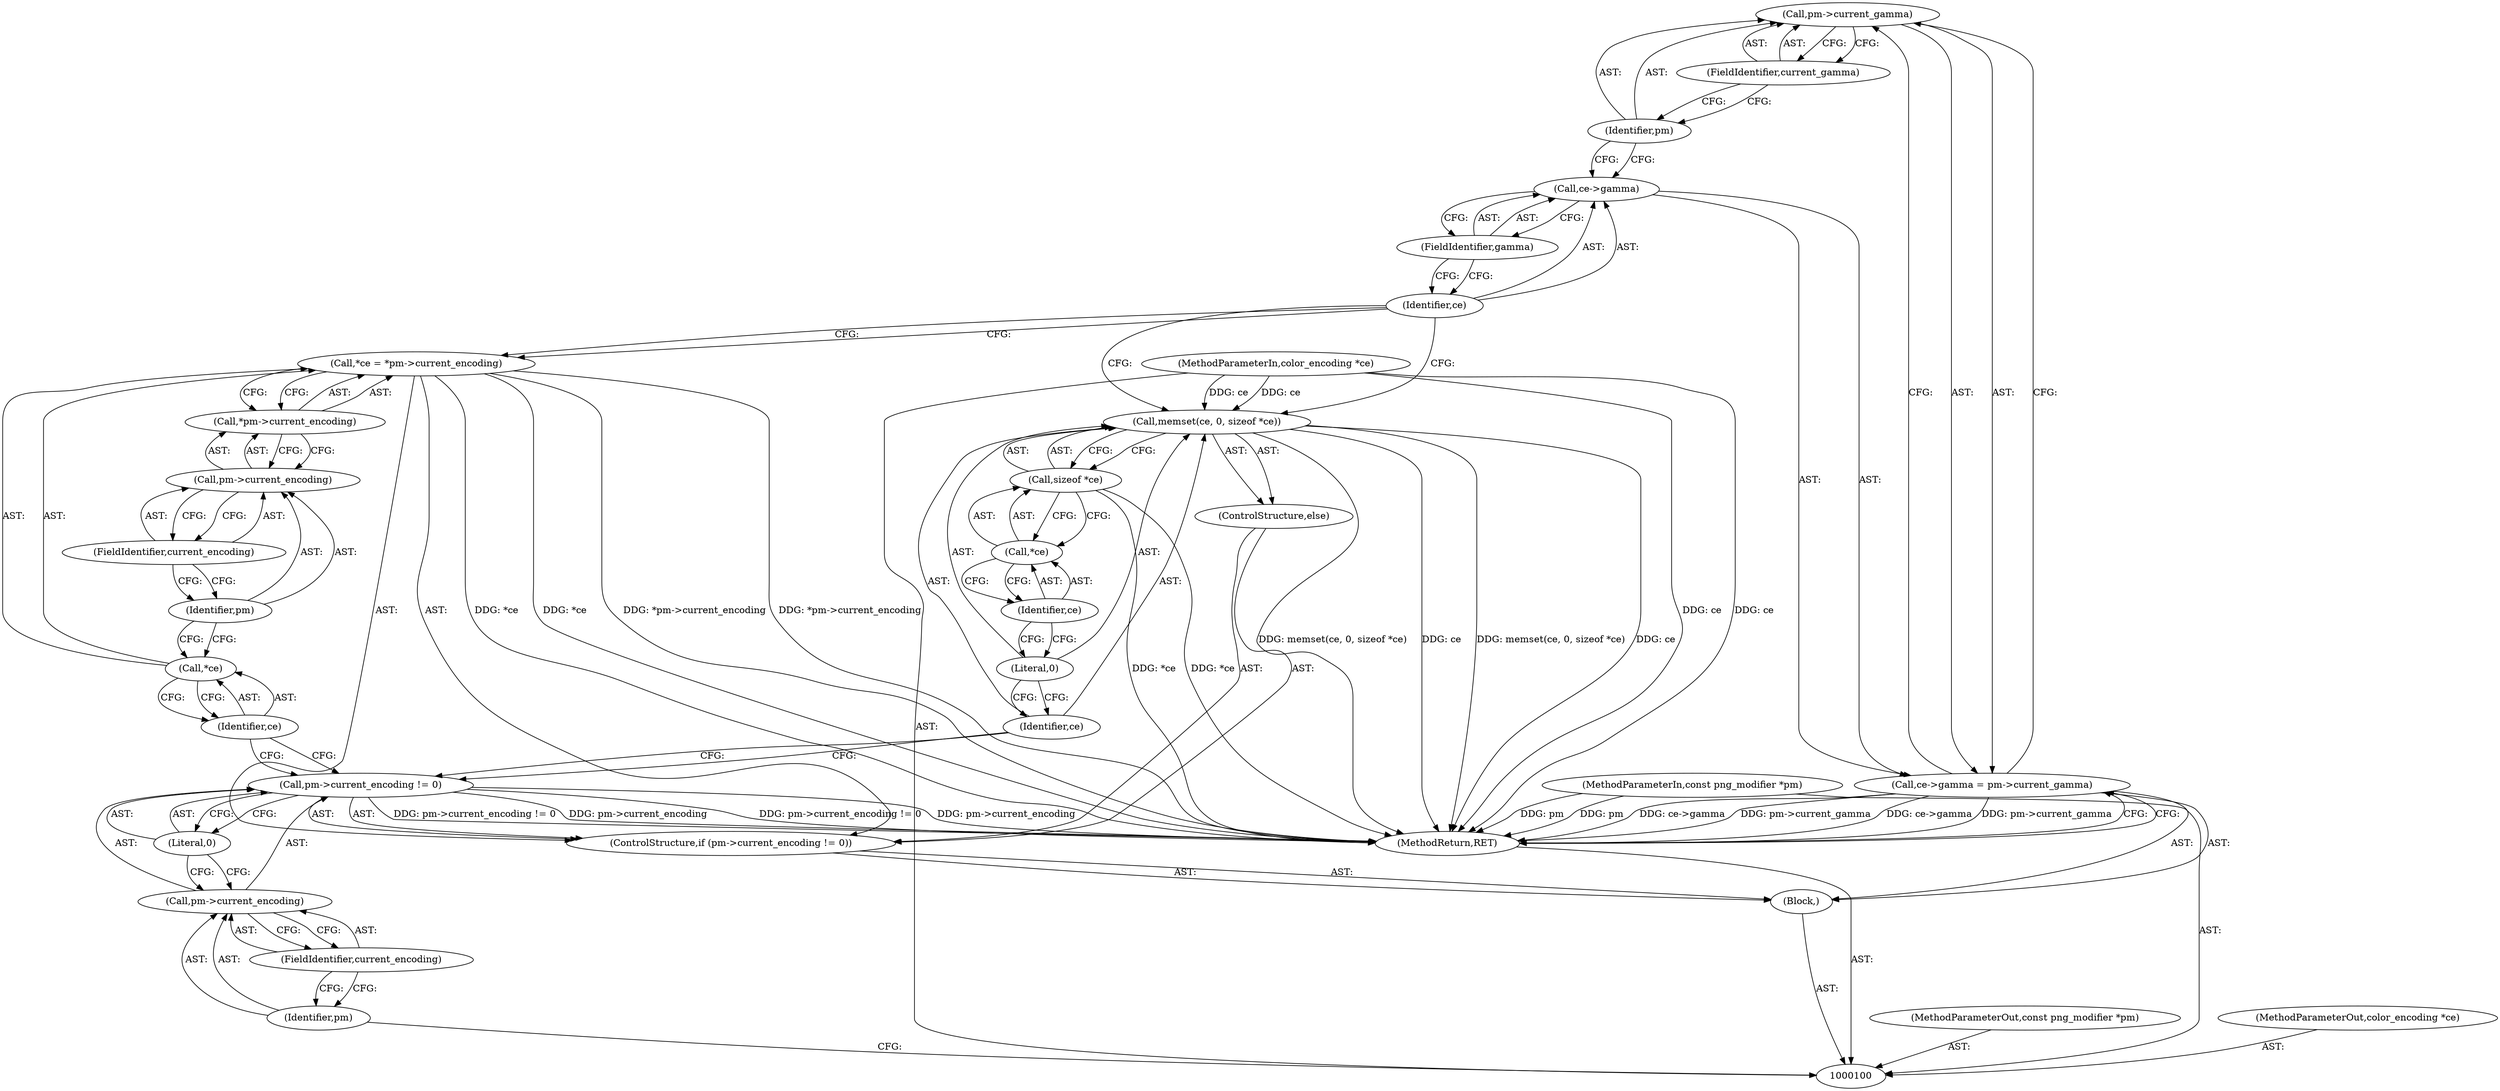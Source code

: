 digraph "0_Android_9d4853418ab2f754c2b63e091c29c5529b8b86ca_103" {
"1000128" [label="(Call,pm->current_gamma)"];
"1000129" [label="(Identifier,pm)"];
"1000130" [label="(FieldIdentifier,current_gamma)"];
"1000124" [label="(Call,ce->gamma = pm->current_gamma)"];
"1000125" [label="(Call,ce->gamma)"];
"1000126" [label="(Identifier,ce)"];
"1000127" [label="(FieldIdentifier,gamma)"];
"1000131" [label="(MethodReturn,RET)"];
"1000101" [label="(MethodParameterIn,const png_modifier *pm)"];
"1000166" [label="(MethodParameterOut,const png_modifier *pm)"];
"1000102" [label="(MethodParameterIn,color_encoding *ce)"];
"1000167" [label="(MethodParameterOut,color_encoding *ce)"];
"1000103" [label="(Block,)"];
"1000108" [label="(FieldIdentifier,current_encoding)"];
"1000109" [label="(Literal,0)"];
"1000104" [label="(ControlStructure,if (pm->current_encoding != 0))"];
"1000105" [label="(Call,pm->current_encoding != 0)"];
"1000106" [label="(Call,pm->current_encoding)"];
"1000107" [label="(Identifier,pm)"];
"1000113" [label="(Call,*pm->current_encoding)"];
"1000114" [label="(Call,pm->current_encoding)"];
"1000115" [label="(Identifier,pm)"];
"1000116" [label="(FieldIdentifier,current_encoding)"];
"1000110" [label="(Call,*ce = *pm->current_encoding)"];
"1000111" [label="(Call,*ce)"];
"1000112" [label="(Identifier,ce)"];
"1000117" [label="(ControlStructure,else)"];
"1000119" [label="(Identifier,ce)"];
"1000120" [label="(Literal,0)"];
"1000121" [label="(Call,sizeof *ce)"];
"1000122" [label="(Call,*ce)"];
"1000123" [label="(Identifier,ce)"];
"1000118" [label="(Call,memset(ce, 0, sizeof *ce))"];
"1000128" -> "1000124"  [label="AST: "];
"1000128" -> "1000130"  [label="CFG: "];
"1000129" -> "1000128"  [label="AST: "];
"1000130" -> "1000128"  [label="AST: "];
"1000124" -> "1000128"  [label="CFG: "];
"1000129" -> "1000128"  [label="AST: "];
"1000129" -> "1000125"  [label="CFG: "];
"1000130" -> "1000129"  [label="CFG: "];
"1000130" -> "1000128"  [label="AST: "];
"1000130" -> "1000129"  [label="CFG: "];
"1000128" -> "1000130"  [label="CFG: "];
"1000124" -> "1000103"  [label="AST: "];
"1000124" -> "1000128"  [label="CFG: "];
"1000125" -> "1000124"  [label="AST: "];
"1000128" -> "1000124"  [label="AST: "];
"1000131" -> "1000124"  [label="CFG: "];
"1000124" -> "1000131"  [label="DDG: ce->gamma"];
"1000124" -> "1000131"  [label="DDG: pm->current_gamma"];
"1000125" -> "1000124"  [label="AST: "];
"1000125" -> "1000127"  [label="CFG: "];
"1000126" -> "1000125"  [label="AST: "];
"1000127" -> "1000125"  [label="AST: "];
"1000129" -> "1000125"  [label="CFG: "];
"1000126" -> "1000125"  [label="AST: "];
"1000126" -> "1000110"  [label="CFG: "];
"1000126" -> "1000118"  [label="CFG: "];
"1000127" -> "1000126"  [label="CFG: "];
"1000127" -> "1000125"  [label="AST: "];
"1000127" -> "1000126"  [label="CFG: "];
"1000125" -> "1000127"  [label="CFG: "];
"1000131" -> "1000100"  [label="AST: "];
"1000131" -> "1000124"  [label="CFG: "];
"1000124" -> "1000131"  [label="DDG: ce->gamma"];
"1000124" -> "1000131"  [label="DDG: pm->current_gamma"];
"1000105" -> "1000131"  [label="DDG: pm->current_encoding != 0"];
"1000105" -> "1000131"  [label="DDG: pm->current_encoding"];
"1000118" -> "1000131"  [label="DDG: memset(ce, 0, sizeof *ce)"];
"1000118" -> "1000131"  [label="DDG: ce"];
"1000102" -> "1000131"  [label="DDG: ce"];
"1000121" -> "1000131"  [label="DDG: *ce"];
"1000110" -> "1000131"  [label="DDG: *ce"];
"1000110" -> "1000131"  [label="DDG: *pm->current_encoding"];
"1000101" -> "1000131"  [label="DDG: pm"];
"1000101" -> "1000100"  [label="AST: "];
"1000101" -> "1000131"  [label="DDG: pm"];
"1000166" -> "1000100"  [label="AST: "];
"1000102" -> "1000100"  [label="AST: "];
"1000102" -> "1000131"  [label="DDG: ce"];
"1000102" -> "1000118"  [label="DDG: ce"];
"1000167" -> "1000100"  [label="AST: "];
"1000103" -> "1000100"  [label="AST: "];
"1000104" -> "1000103"  [label="AST: "];
"1000124" -> "1000103"  [label="AST: "];
"1000108" -> "1000106"  [label="AST: "];
"1000108" -> "1000107"  [label="CFG: "];
"1000106" -> "1000108"  [label="CFG: "];
"1000109" -> "1000105"  [label="AST: "];
"1000109" -> "1000106"  [label="CFG: "];
"1000105" -> "1000109"  [label="CFG: "];
"1000104" -> "1000103"  [label="AST: "];
"1000105" -> "1000104"  [label="AST: "];
"1000110" -> "1000104"  [label="AST: "];
"1000117" -> "1000104"  [label="AST: "];
"1000105" -> "1000104"  [label="AST: "];
"1000105" -> "1000109"  [label="CFG: "];
"1000106" -> "1000105"  [label="AST: "];
"1000109" -> "1000105"  [label="AST: "];
"1000112" -> "1000105"  [label="CFG: "];
"1000119" -> "1000105"  [label="CFG: "];
"1000105" -> "1000131"  [label="DDG: pm->current_encoding != 0"];
"1000105" -> "1000131"  [label="DDG: pm->current_encoding"];
"1000106" -> "1000105"  [label="AST: "];
"1000106" -> "1000108"  [label="CFG: "];
"1000107" -> "1000106"  [label="AST: "];
"1000108" -> "1000106"  [label="AST: "];
"1000109" -> "1000106"  [label="CFG: "];
"1000107" -> "1000106"  [label="AST: "];
"1000107" -> "1000100"  [label="CFG: "];
"1000108" -> "1000107"  [label="CFG: "];
"1000113" -> "1000110"  [label="AST: "];
"1000113" -> "1000114"  [label="CFG: "];
"1000114" -> "1000113"  [label="AST: "];
"1000110" -> "1000113"  [label="CFG: "];
"1000114" -> "1000113"  [label="AST: "];
"1000114" -> "1000116"  [label="CFG: "];
"1000115" -> "1000114"  [label="AST: "];
"1000116" -> "1000114"  [label="AST: "];
"1000113" -> "1000114"  [label="CFG: "];
"1000115" -> "1000114"  [label="AST: "];
"1000115" -> "1000111"  [label="CFG: "];
"1000116" -> "1000115"  [label="CFG: "];
"1000116" -> "1000114"  [label="AST: "];
"1000116" -> "1000115"  [label="CFG: "];
"1000114" -> "1000116"  [label="CFG: "];
"1000110" -> "1000104"  [label="AST: "];
"1000110" -> "1000113"  [label="CFG: "];
"1000111" -> "1000110"  [label="AST: "];
"1000113" -> "1000110"  [label="AST: "];
"1000126" -> "1000110"  [label="CFG: "];
"1000110" -> "1000131"  [label="DDG: *ce"];
"1000110" -> "1000131"  [label="DDG: *pm->current_encoding"];
"1000111" -> "1000110"  [label="AST: "];
"1000111" -> "1000112"  [label="CFG: "];
"1000112" -> "1000111"  [label="AST: "];
"1000115" -> "1000111"  [label="CFG: "];
"1000112" -> "1000111"  [label="AST: "];
"1000112" -> "1000105"  [label="CFG: "];
"1000111" -> "1000112"  [label="CFG: "];
"1000117" -> "1000104"  [label="AST: "];
"1000118" -> "1000117"  [label="AST: "];
"1000119" -> "1000118"  [label="AST: "];
"1000119" -> "1000105"  [label="CFG: "];
"1000120" -> "1000119"  [label="CFG: "];
"1000120" -> "1000118"  [label="AST: "];
"1000120" -> "1000119"  [label="CFG: "];
"1000123" -> "1000120"  [label="CFG: "];
"1000121" -> "1000118"  [label="AST: "];
"1000121" -> "1000122"  [label="CFG: "];
"1000122" -> "1000121"  [label="AST: "];
"1000118" -> "1000121"  [label="CFG: "];
"1000121" -> "1000131"  [label="DDG: *ce"];
"1000122" -> "1000121"  [label="AST: "];
"1000122" -> "1000123"  [label="CFG: "];
"1000123" -> "1000122"  [label="AST: "];
"1000121" -> "1000122"  [label="CFG: "];
"1000123" -> "1000122"  [label="AST: "];
"1000123" -> "1000120"  [label="CFG: "];
"1000122" -> "1000123"  [label="CFG: "];
"1000118" -> "1000117"  [label="AST: "];
"1000118" -> "1000121"  [label="CFG: "];
"1000119" -> "1000118"  [label="AST: "];
"1000120" -> "1000118"  [label="AST: "];
"1000121" -> "1000118"  [label="AST: "];
"1000126" -> "1000118"  [label="CFG: "];
"1000118" -> "1000131"  [label="DDG: memset(ce, 0, sizeof *ce)"];
"1000118" -> "1000131"  [label="DDG: ce"];
"1000102" -> "1000118"  [label="DDG: ce"];
}
